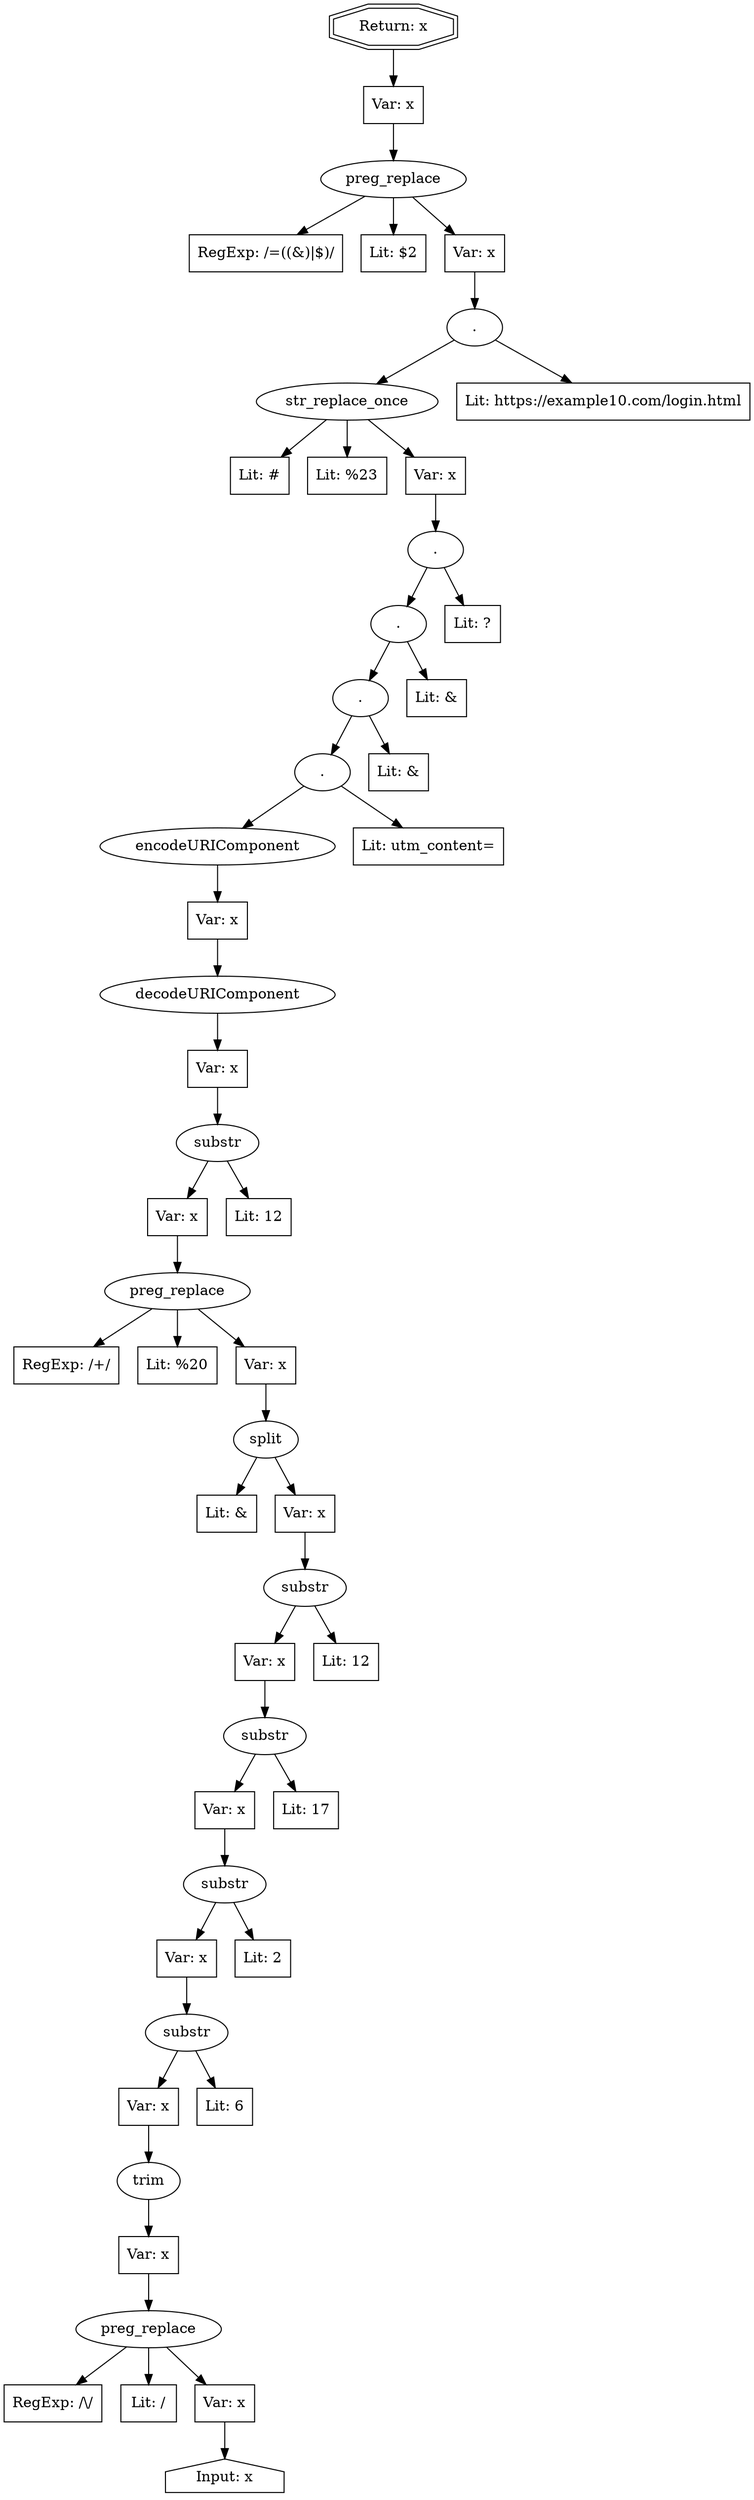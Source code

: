 // Finding: 4e6b73a8-6428-44dd-b77f-f2b1585a5ee5
// Finding.url: https://example10.com/login.html?ml%22%3E%3C/iframe%3E%3C/style%3E%3C/script%3E%3C/object%3E%3C/embed%3E%3C/textarea%3E%3Cimg%20src=x%20onerror=taintfoxLog(%276d343f2ca44e4c388a1753d66a6a0624%27)%3E%3C!--/*?fetchUrl=true&utm_source=newsletter&utm_campaign=NotificationBars_offer_april_nologin&utm_term=body&utm_content=all
// Finding.parentloc: https://example10.com/login.html?ml%22%3E%3C/iframe%3E%3C/style%3E%3C/script%3E%3C/object%3E%3C/embed%3E%3C/textarea%3E%3Cimg%20src=x%20onerror=taintfoxLog(%276d343f2ca44e4c388a1753d66a6a0624%27)%3E%3C!--/*?fetchUrl=true&utm_source=newsletter&utm_campaign=NotificationBars_offer_april_nologin&utm_term=body&utm_content=all
// Finding.domain: example10.com
// Finding.base_domain: example10.com
// Finding.source: location.href
// Finding.sink: innerHTML
// Sanitizer.score: 2
// Sanitizer.name: urlFormat
// Sanitizer.location: https://webst.example10.com/_js/router.js?9fa8027c1abe861a0528 - urlFormat:1:444651
// Finding.begin: 599
// Finding.end: 602
// Finding.original_uuid: 96816b6c-81ba-4d28-99ac-b3dbdebcd1d3
// Finding.TwentyFiveMillionFlowsId: -1817434243
// Finding.script: https://webst.example10.com/_js/vendors.js?9fa8027c1abe861a0528
// Finding.line: 2
// Exploit.uuid: 6d343f2c-a44e-4c38-8a17-53d66a6a0624
// Exploit.success: false
// Exploit.status: validated
// Exploit.method: C
// Exploit.type: html
// Exploit.token: attribute
// Exploit.content: action
// Exploit.quote_type: "
// Exploit.tag: form
// Exploit.break_out: ml"></iframe></style></script></object></embed></textarea><img src=x onerror=
// Exploit.break_in: ><!--/*
// Exploit.payload: ml"></iframe></style></script></object></embed></textarea><img src=x onerror=taintfoxLog(1)><!--/*
// Exploit.begin_taint_url: 25
// Exploit.end_taint_url: 36
// Exploit.replace_begin_url: 37
// Exploit.replace_end_url: 36
// Exploit.replace_begin_param: 632
// Exploit.replace_end_param: 634
// Issues.LargestEncodeAttrStringChain: 0
// Issues.LargestTextFragmentEncodeChainLength: 0
// Issues.HasApproximation: false
// Issues.HasMissingImplementation: false
// Issues.HasInfiniteRegexWithFunctionReplacer: false
// Issues.MergedSplitAndJoins: false
// Issues.HasUrlInRhsOfReplace: false
// Issues.HasUrlInLhsOfReplace: false
// Issues.HasCookieValueInLhsOfreplace: false
// Issues.HasCookieValueInRhsOfreplace: false
// Issues.HasCookieValueInMatchPattern: false
// Issues.HasCookieValueInExecPattern: false
// Issues.RemovedLRConcats: false
// Issues.RemovedReplaceArtifacts: false
// Issues.HasUrlInMatchPattern: false
// Issues.HasUrlInExecPattern: false
// Issues.RemovedNOPreplaces: false
// Issues.Known_sanitizer: false
// DepGraph.hash: -632761842
// DepGraph.sanitizer_hash: -185679165

digraph cfg {
n0 [shape=house, label="Input: x"];
n1 [shape=ellipse, label="preg_replace"];
n2 [shape=box, label="RegExp: /\\/"];
n3 [shape=box, label="Lit: /"];
n4 [shape=box, label="Var: x"];
n5 [shape=ellipse, label="trim"];
n6 [shape=box, label="Var: x"];
n7 [shape=ellipse, label="substr"];
n8 [shape=box, label="Var: x"];
n9 [shape=box, label="Lit: 6"];
n10 [shape=ellipse, label="substr"];
n11 [shape=box, label="Var: x"];
n12 [shape=box, label="Lit: 2"];
n13 [shape=ellipse, label="substr"];
n14 [shape=box, label="Var: x"];
n15 [shape=box, label="Lit: 17"];
n16 [shape=ellipse, label="substr"];
n17 [shape=box, label="Var: x"];
n18 [shape=box, label="Lit: 12"];
n19 [shape=ellipse, label="split"];
n20 [shape=box, label="Lit: &"];
n21 [shape=box, label="Var: x"];
n22 [shape=ellipse, label="preg_replace"];
n23 [shape=box, label="RegExp: /\+/"];
n24 [shape=box, label="Lit: %20"];
n25 [shape=box, label="Var: x"];
n26 [shape=ellipse, label="substr"];
n27 [shape=box, label="Var: x"];
n28 [shape=box, label="Lit: 12"];
n29 [shape=ellipse, label="decodeURIComponent"];
n30 [shape=box, label="Var: x"];
n31 [shape=ellipse, label="encodeURIComponent"];
n32 [shape=box, label="Var: x"];
n33 [shape=ellipse, label="."];
n34 [shape=box, label="Lit: utm_content="];
n35 [shape=ellipse, label="."];
n36 [shape=box, label="Lit: &"];
n37 [shape=ellipse, label="."];
n38 [shape=box, label="Lit: &"];
n39 [shape=ellipse, label="."];
n40 [shape=box, label="Lit: ?"];
n41 [shape=ellipse, label="str_replace_once"];
n42 [shape=box, label="Lit: #"];
n43 [shape=box, label="Lit: %23"];
n44 [shape=box, label="Var: x"];
n45 [shape=ellipse, label="."];
n46 [shape=box, label="Lit: https://example10.com/login.html"];
n47 [shape=ellipse, label="preg_replace"];
n48 [shape=box, label="RegExp: /=((&)|$)/"];
n49 [shape=box, label="Lit: $2"];
n50 [shape=box, label="Var: x"];
n51 [shape=box, label="Var: x"];
n52 [shape=doubleoctagon, label="Return: x"];
n4 -> n0;
n1 -> n2;
n1 -> n3;
n1 -> n4;
n6 -> n1;
n5 -> n6;
n8 -> n5;
n7 -> n8;
n7 -> n9;
n11 -> n7;
n10 -> n11;
n10 -> n12;
n14 -> n10;
n13 -> n14;
n13 -> n15;
n17 -> n13;
n16 -> n17;
n16 -> n18;
n21 -> n16;
n19 -> n20;
n19 -> n21;
n25 -> n19;
n22 -> n23;
n22 -> n24;
n22 -> n25;
n27 -> n22;
n26 -> n27;
n26 -> n28;
n30 -> n26;
n29 -> n30;
n32 -> n29;
n31 -> n32;
n33 -> n34;
n33 -> n31;
n35 -> n36;
n35 -> n33;
n37 -> n35;
n37 -> n38;
n39 -> n40;
n39 -> n37;
n44 -> n39;
n41 -> n42;
n41 -> n43;
n41 -> n44;
n45 -> n46;
n45 -> n41;
n50 -> n45;
n47 -> n48;
n47 -> n49;
n47 -> n50;
n51 -> n47;
n52 -> n51;
}